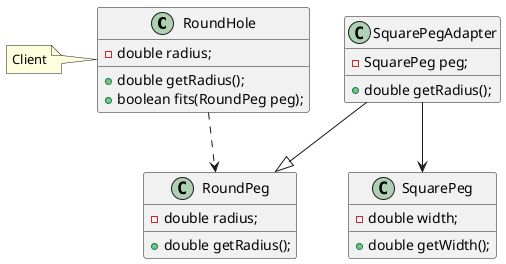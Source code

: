 @startuml
/'让方钉适配圆孔'/
/'圆孔'/
class RoundHole{
  - double radius;

  + double getRadius();
  + boolean fits(RoundPeg peg);
}
RoundHole ..> RoundPeg
note left of RoundHole: Client
/'圆钉'/
class RoundPeg{
  - double radius;

  + double getRadius();
}
/'方钉'/
class SquarePeg{
  - double width;

  + double getWidth();
}

/'方钉到圆孔的适配器'/
class SquarePegAdapter{
  - SquarePeg peg;

  + double getRadius();
}
SquarePegAdapter --|> RoundPeg
SquarePegAdapter --> SquarePeg

@enduml
